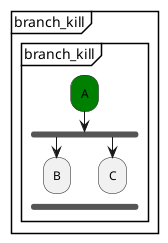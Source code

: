 @startuml
partition "branch_kill" {
    group "branch_kill"
        #green:A;
        fork
            :B;
            kill
        fork again
                :C;
            kill
        end fork
    end group
}
@enduml